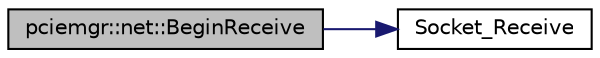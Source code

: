 digraph "pciemgr::net::BeginReceive"
{
 // LATEX_PDF_SIZE
  edge [fontname="Helvetica",fontsize="10",labelfontname="Helvetica",labelfontsize="10"];
  node [fontname="Helvetica",fontsize="10",shape=record];
  rankdir="LR";
  Node1 [label="pciemgr::net::BeginReceive",height=0.2,width=0.4,color="black", fillcolor="grey75", style="filled", fontcolor="black",tooltip=" "];
  Node1 -> Node2 [color="midnightblue",fontsize="10",style="solid",fontname="Helvetica"];
  Node2 [label="Socket_Receive",height=0.2,width=0.4,color="black", fillcolor="white", style="filled",URL="$_c_s_socket_8h.html#ad25ae740142e1206702c1fdec7411710",tooltip=" "];
}
